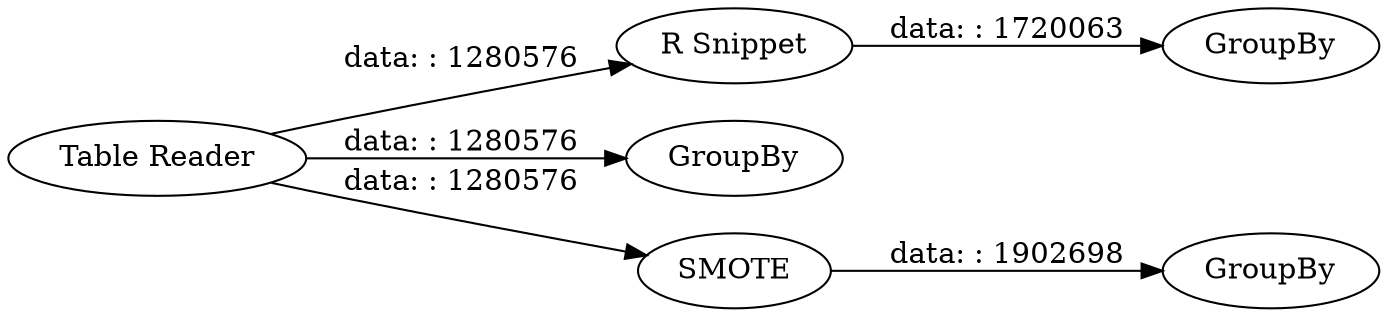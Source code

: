 digraph {
	"9158845599957505885_486" [label=GroupBy]
	"9158845599957505885_487" [label=GroupBy]
	"9158845599957505885_484" [label="R Snippet"]
	"9158845599957505885_4" [label=GroupBy]
	"9158845599957505885_485" [label=SMOTE]
	"9158845599957505885_1" [label="Table Reader"]
	"9158845599957505885_485" -> "9158845599957505885_486" [label="data: : 1902698"]
	"9158845599957505885_1" -> "9158845599957505885_485" [label="data: : 1280576"]
	"9158845599957505885_1" -> "9158845599957505885_4" [label="data: : 1280576"]
	"9158845599957505885_484" -> "9158845599957505885_487" [label="data: : 1720063"]
	"9158845599957505885_1" -> "9158845599957505885_484" [label="data: : 1280576"]
	rankdir=LR
}
